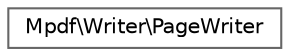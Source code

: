 digraph "Graphical Class Hierarchy"
{
 // LATEX_PDF_SIZE
  bgcolor="transparent";
  edge [fontname=Helvetica,fontsize=10,labelfontname=Helvetica,labelfontsize=10];
  node [fontname=Helvetica,fontsize=10,shape=box,height=0.2,width=0.4];
  rankdir="LR";
  Node0 [id="Node000000",label="Mpdf\\Writer\\PageWriter",height=0.2,width=0.4,color="grey40", fillcolor="white", style="filled",URL="$classMpdf_1_1Writer_1_1PageWriter.html",tooltip=" "];
}
